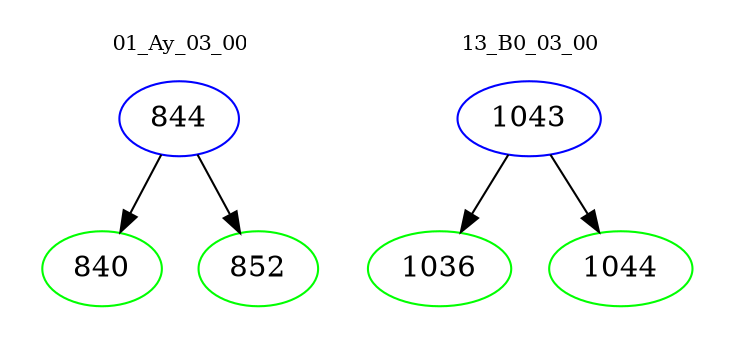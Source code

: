 digraph{
subgraph cluster_0 {
color = white
label = "01_Ay_03_00";
fontsize=10;
T0_844 [label="844", color="blue"]
T0_844 -> T0_840 [color="black"]
T0_840 [label="840", color="green"]
T0_844 -> T0_852 [color="black"]
T0_852 [label="852", color="green"]
}
subgraph cluster_1 {
color = white
label = "13_B0_03_00";
fontsize=10;
T1_1043 [label="1043", color="blue"]
T1_1043 -> T1_1036 [color="black"]
T1_1036 [label="1036", color="green"]
T1_1043 -> T1_1044 [color="black"]
T1_1044 [label="1044", color="green"]
}
}
